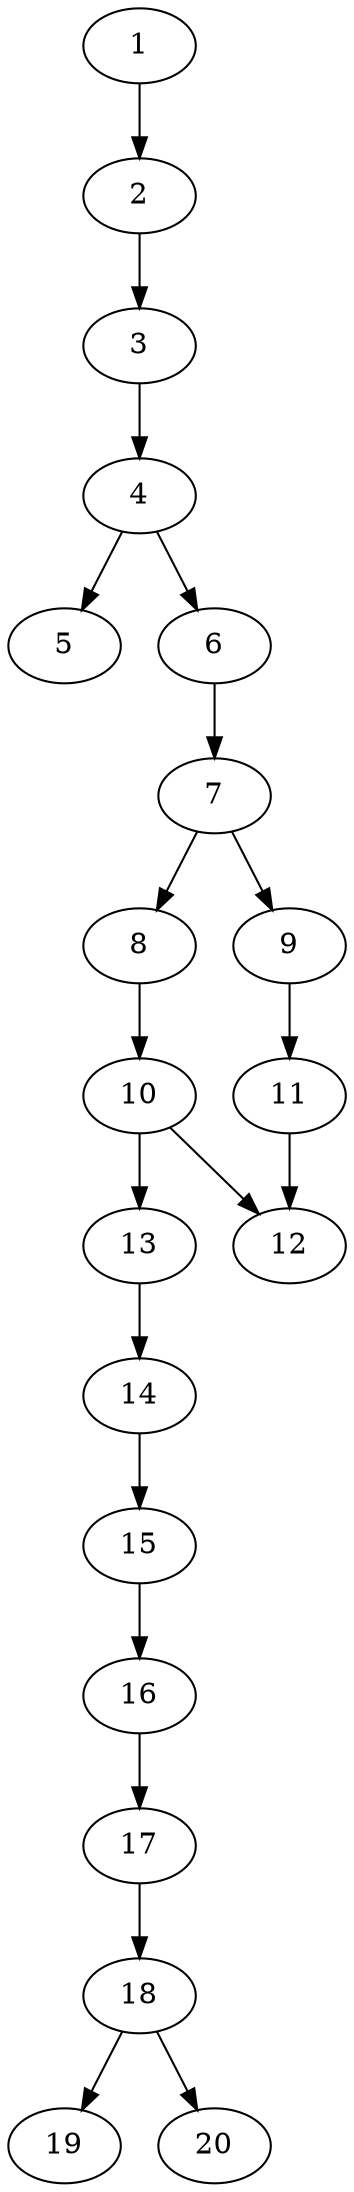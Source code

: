 // DAG automatically generated by daggen at Thu Oct  3 13:58:43 2019
// ./daggen --dot -n 20 --ccr 0.4 --fat 0.3 --regular 0.7 --density 0.6 --mindata 5242880 --maxdata 52428800 
digraph G {
  1 [size="83220480", alpha="0.05", expect_size="33288192"] 
  1 -> 2 [size ="33288192"]
  2 [size="101053440", alpha="0.05", expect_size="40421376"] 
  2 -> 3 [size ="40421376"]
  3 [size="106618880", alpha="0.19", expect_size="42647552"] 
  3 -> 4 [size ="42647552"]
  4 [size="21954560", alpha="0.14", expect_size="8781824"] 
  4 -> 5 [size ="8781824"]
  4 -> 6 [size ="8781824"]
  5 [size="15621120", alpha="0.02", expect_size="6248448"] 
  6 [size="70126080", alpha="0.06", expect_size="28050432"] 
  6 -> 7 [size ="28050432"]
  7 [size="127677440", alpha="0.03", expect_size="51070976"] 
  7 -> 8 [size ="51070976"]
  7 -> 9 [size ="51070976"]
  8 [size="20349440", alpha="0.20", expect_size="8139776"] 
  8 -> 10 [size ="8139776"]
  9 [size="96212480", alpha="0.08", expect_size="38484992"] 
  9 -> 11 [size ="38484992"]
  10 [size="118763520", alpha="0.18", expect_size="47505408"] 
  10 -> 12 [size ="47505408"]
  10 -> 13 [size ="47505408"]
  11 [size="99036160", alpha="0.06", expect_size="39614464"] 
  11 -> 12 [size ="39614464"]
  12 [size="126090240", alpha="0.07", expect_size="50436096"] 
  13 [size="38021120", alpha="0.19", expect_size="15208448"] 
  13 -> 14 [size ="15208448"]
  14 [size="31664640", alpha="0.10", expect_size="12665856"] 
  14 -> 15 [size ="12665856"]
  15 [size="111311360", alpha="0.15", expect_size="44524544"] 
  15 -> 16 [size ="44524544"]
  16 [size="124933120", alpha="0.03", expect_size="49973248"] 
  16 -> 17 [size ="49973248"]
  17 [size="42211840", alpha="0.12", expect_size="16884736"] 
  17 -> 18 [size ="16884736"]
  18 [size="57269760", alpha="0.16", expect_size="22907904"] 
  18 -> 19 [size ="22907904"]
  18 -> 20 [size ="22907904"]
  19 [size="56816640", alpha="0.20", expect_size="22726656"] 
  20 [size="101760000", alpha="0.07", expect_size="40704000"] 
}
